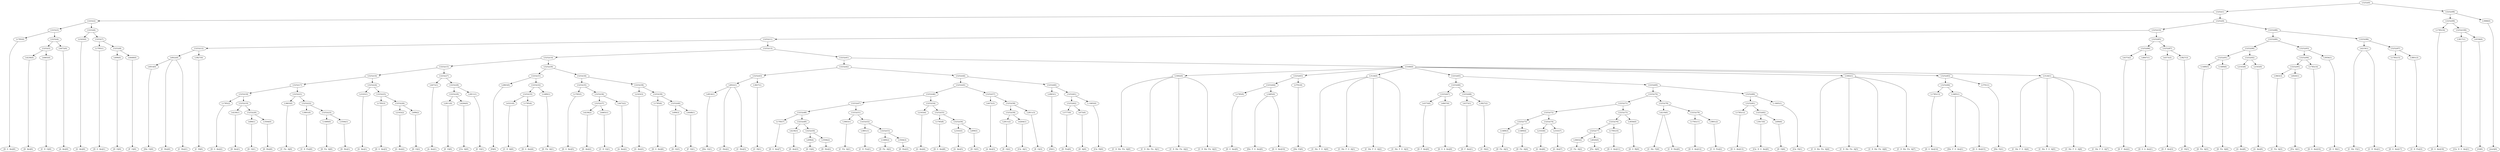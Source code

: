digraph sample{
"L1785(0)"->"[D  G  Ais](0)"
"L4236(0)"->"[D  Ais](0)"
"L4465(0)"->"[C  D  G](0)"
"L5252(5)"->"L4236(0)"
"L5252(5)"->"L4465(0)"
"L4472(0)"->"[A  Ais](0)"
"L5252(4)"->"L5252(5)"
"L5252(4)"->"L4472(0)"
"L5252(3)"->"L1785(0)"
"L5252(3)"->"L5252(4)"
"L2163(0)"->"[G  Ais](0)"
"L1785(1)"->"[D  G  Ais](1)"
"L499(0)"->"[D  G](0)"
"L4448(0)"->"[F  G](0)"
"L5252(8)"->"L499(0)"
"L5252(8)"->"L4448(0)"
"L5252(7)"->"L1785(1)"
"L5252(7)"->"L5252(8)"
"L5252(6)"->"L2163(0)"
"L5252(6)"->"L5252(7)"
"L5252(2)"->"L5252(3)"
"L5252(2)"->"L5252(6)"
"L4914(0)"->"[Dis  G](0)"
"L4922(0)"->"[C  Dis](0)"
"L4922(0)"->"L4914(0)"
"L4922(0)"->"[C  Dis](1)"
"L3827(0)"->"[C  D](0)"
"L5252(12)"->"L4922(0)"
"L5252(12)"->"L3827(0)"
"L1785(2)"->"[D  G  Ais](2)"
"L4236(1)"->"[D  Ais](1)"
"L499(1)"->"[D  G](1)"
"L3504(0)"->"[D  Dis](0)"
"L5252(20)"->"L499(1)"
"L5252(20)"->"L3504(0)"
"L5252(19)"->"L4236(1)"
"L5252(19)"->"L5252(20)"
"L5252(18)"->"L1785(2)"
"L5252(18)"->"L5252(19)"
"L3663(0)"->"[C  Fis  A](0)"
"L3801(0)"->"[C  D  Fis](0)"
"L1489(0)"->"[D  Fis  A](0)"
"L3504(1)"->"[D  Dis](1)"
"L5252(23)"->"L1489(0)"
"L5252(23)"->"L3504(1)"
"L5252(22)"->"L3801(0)"
"L5252(22)"->"L5252(23)"
"L5252(21)"->"L3663(0)"
"L5252(21)"->"L5252(22)"
"L5252(17)"->"L5252(18)"
"L5252(17)"->"L5252(21)"
"L2163(1)"->"[G  Ais](1)"
"L1785(3)"->"[D  G  Ais](3)"
"L2163(2)"->"[G  Ais](2)"
"L499(2)"->"[D  G](2)"
"L5252(26)"->"L2163(2)"
"L5252(26)"->"L499(2)"
"L5252(25)"->"L1785(3)"
"L5252(25)"->"L5252(26)"
"L5252(24)"->"L2163(1)"
"L5252(24)"->"L5252(25)"
"L5252(16)"->"L5252(17)"
"L5252(16)"->"L5252(24)"
"L4472(1)"->"[A  Ais](1)"
"L2811(0)"->"[E  G](0)"
"L4264(0)"->"[Cis  A](0)"
"L5252(29)"->"L2811(0)"
"L5252(29)"->"L4264(0)"
"L2811(1)"->"[E  G](1)"
"L5252(28)"->"L5252(29)"
"L5252(28)"->"L2811(1)"
"L5252(27)"->"L4472(1)"
"L5252(27)"->"L5252(28)"
"L5252(15)"->"L5252(16)"
"L5252(15)"->"L5252(27)"
"L2863(0)"->"[D](0)"
"L4321(0)"->"[C  D  A](0)"
"L1785(4)"->"[D  G  Ais](4)"
"L5252(33)"->"L4321(0)"
"L5252(33)"->"L1785(4)"
"L1489(1)"->"[D  Fis  A](1)"
"L5252(32)"->"L5252(33)"
"L5252(32)"->"L1489(1)"
"L5252(31)"->"L2863(0)"
"L5252(31)"->"L5252(32)"
"L1785(5)"->"[D  G  Ais](5)"
"L4236(2)"->"[D  Ais](2)"
"L4465(1)"->"[C  D  G](1)"
"L5252(37)"->"L4236(2)"
"L5252(37)"->"L4465(1)"
"L4472(2)"->"[A  Ais](2)"
"L5252(36)"->"L5252(37)"
"L5252(36)"->"L4472(2)"
"L5252(35)"->"L1785(5)"
"L5252(35)"->"L5252(36)"
"L2163(3)"->"[G  Ais](3)"
"L1785(6)"->"[D  G  Ais](6)"
"L499(3)"->"[D  G](3)"
"L4448(1)"->"[F  G](1)"
"L5252(40)"->"L499(3)"
"L5252(40)"->"L4448(1)"
"L5252(39)"->"L1785(6)"
"L5252(39)"->"L5252(40)"
"L5252(38)"->"L2163(3)"
"L5252(38)"->"L5252(39)"
"L5252(34)"->"L5252(35)"
"L5252(34)"->"L5252(38)"
"L5252(30)"->"L5252(31)"
"L5252(30)"->"L5252(34)"
"L5252(14)"->"L5252(15)"
"L5252(14)"->"L5252(30)"
"L4914(1)"->"[Dis  G](1)"
"L4922(1)"->"[C  Dis](2)"
"L4922(1)"->"L4914(1)"
"L4922(1)"->"[C  Dis](3)"
"L3827(1)"->"[C  D](1)"
"L5252(43)"->"L4922(1)"
"L5252(43)"->"L3827(1)"
"L1785(7)"->"[D  G  Ais](7)"
"L4236(3)"->"[D  Ais](3)"
"L499(4)"->"[D  G](4)"
"L3504(2)"->"[D  Dis](2)"
"L5252(50)"->"L499(4)"
"L5252(50)"->"L3504(2)"
"L5252(49)"->"L4236(3)"
"L5252(49)"->"L5252(50)"
"L5252(48)"->"L1785(7)"
"L5252(48)"->"L5252(49)"
"L3663(1)"->"[C  Fis  A](1)"
"L3801(1)"->"[C  D  Fis](1)"
"L1489(2)"->"[D  Fis  A](2)"
"L3504(3)"->"[D  Dis](3)"
"L5252(53)"->"L1489(2)"
"L5252(53)"->"L3504(3)"
"L5252(52)"->"L3801(1)"
"L5252(52)"->"L5252(53)"
"L5252(51)"->"L3663(1)"
"L5252(51)"->"L5252(52)"
"L5252(47)"->"L5252(48)"
"L5252(47)"->"L5252(51)"
"L2163(4)"->"[G  Ais](4)"
"L1785(8)"->"[D  G  Ais](8)"
"L2163(5)"->"[G  Ais](5)"
"L499(5)"->"[D  G](5)"
"L5252(56)"->"L2163(5)"
"L5252(56)"->"L499(5)"
"L5252(55)"->"L1785(8)"
"L5252(55)"->"L5252(56)"
"L5252(54)"->"L2163(4)"
"L5252(54)"->"L5252(55)"
"L5252(46)"->"L5252(47)"
"L5252(46)"->"L5252(54)"
"L4472(3)"->"[A  Ais](3)"
"L2811(2)"->"[E  G](2)"
"L4264(1)"->"[Cis  A](1)"
"L5252(59)"->"L2811(2)"
"L5252(59)"->"L4264(1)"
"L2811(3)"->"[E  G](3)"
"L5252(58)"->"L5252(59)"
"L5252(58)"->"L2811(3)"
"L5252(57)"->"L4472(3)"
"L5252(57)"->"L5252(58)"
"L5252(45)"->"L5252(46)"
"L5252(45)"->"L5252(57)"
"L2863(1)"->"[D](1)"
"L3777(0)"->"[D  Fis](0)"
"L675(0)"->"[D  A](0)"
"L5252(62)"->"L3777(0)"
"L5252(62)"->"L675(0)"
"L-1665(0)"->"[Cis  D](0)"
"L5252(61)"->"L5252(62)"
"L5252(61)"->"L-1665(0)"
"L5252(60)"->"L2863(1)"
"L5252(60)"->"L5252(61)"
"L5252(44)"->"L5252(45)"
"L5252(44)"->"L5252(60)"
"L5252(42)"->"L5252(43)"
"L5252(42)"->"L5252(44)"
"L1602(0)"->"[C  D  Dis  Fis  A](0)"
"L1602(0)"->"[C  D  Dis  Fis  A](1)"
"L1602(0)"->"[C  D  Dis  Fis  A](2)"
"L1602(0)"->"[C  D  Dis  Fis  A](3)"
"L1785(9)"->"[D  G  Ais](9)"
"L3485(0)"->"[Dis  F  G  Ais](0)"
"L3485(0)"->"[D  G  Ais](10)"
"L5252(64)"->"L1785(9)"
"L5252(64)"->"L3485(0)"
"L3791(0)"->"[Dis  E](0)"
"L5252(63)"->"L5252(64)"
"L5252(63)"->"L3791(0)"
"L3124(0)"->"[C  Dis  F  G  A](0)"
"L3124(0)"->"[C  Dis  F  G  A](1)"
"L3124(0)"->"[C  Dis  F  G  A](2)"
"L3124(0)"->"[C  Dis  F  G  A](3)"
"L4373(0)"->"[D  F  Ais](0)"
"L4847(0)"->"[D  G  A  Ais](0)"
"L5252(67)"->"L4373(0)"
"L5252(67)"->"L4847(0)"
"L4373(1)"->"[D  F  Ais](1)"
"L3827(2)"->"[C  D](2)"
"L5252(68)"->"L4373(1)"
"L5252(68)"->"L3827(2)"
"L5252(66)"->"L5252(67)"
"L5252(66)"->"L5252(68)"
"L1489(3)"->"[D  Fis  A](3)"
"L1489(4)"->"[D  Fis  A](4)"
"L5252(73)"->"L1489(3)"
"L5252(73)"->"L1489(4)"
"L2163(6)"->"[G  Ais](6)"
"L2163(7)"->"[G  Ais](7)"
"L5252(74)"->"L2163(6)"
"L5252(74)"->"L2163(7)"
"L5252(72)"->"L5252(73)"
"L5252(72)"->"L5252(74)"
"L3663(2)"->"[C  Fis  A](2)"
"L4020(0)"->"[Fis  A](0)"
"L5252(77)"->"L3663(2)"
"L5252(77)"->"L4020(0)"
"L1785(10)"->"[D  G  Ais](11)"
"L5252(76)"->"L5252(77)"
"L5252(76)"->"L1785(10)"
"L3056(0)"->"[D  G  B](0)"
"L5252(75)"->"L5252(76)"
"L5252(75)"->"L3056(0)"
"L5252(71)"->"L5252(72)"
"L5252(71)"->"L5252(75)"
"L4219(0)"->"[C  Dis  F](0)"
"L4219(0)"->"[C  D  Dis](0)"
"L1785(11)"->"[D  G  Ais](12)"
"L3801(2)"->"[C  D  Fis](2)"
"L5252(79)"->"L1785(11)"
"L5252(79)"->"L3801(2)"
"L5252(78)"->"L4219(0)"
"L5252(78)"->"L5252(79)"
"L5252(70)"->"L5252(71)"
"L5252(70)"->"L5252(78)"
"L1785(12)"->"[D  G  Ais](13)"
"L3017(0)"->"[Cis  D  G  Ais](0)"
"L499(6)"->"[D  G](6)"
"L5252(82)"->"L3017(0)"
"L5252(82)"->"L499(6)"
"L5252(81)"->"L1785(12)"
"L5252(81)"->"L5252(82)"
"L-1665(1)"->"[Cis  D](1)"
"L5252(80)"->"L5252(81)"
"L5252(80)"->"L-1665(1)"
"L5252(69)"->"L5252(70)"
"L5252(69)"->"L5252(80)"
"L5252(65)"->"L5252(66)"
"L5252(65)"->"L5252(69)"
"L1602(1)"->"[C  D  Dis  Fis  A](4)"
"L1602(1)"->"[C  D  Dis  Fis  A](5)"
"L1602(1)"->"[C  D  Dis  Fis  A](6)"
"L1602(1)"->"[C  D  Dis  Fis  A](7)"
"L1785(13)"->"[D  G  Ais](14)"
"L3485(1)"->"[Dis  F  G  Ais](1)"
"L3485(1)"->"[D  G  Ais](15)"
"L5252(84)"->"L1785(13)"
"L5252(84)"->"L3485(1)"
"L3791(1)"->"[Dis  E](1)"
"L5252(83)"->"L5252(84)"
"L5252(83)"->"L3791(1)"
"L3124(1)"->"[C  Dis  F  G  A](4)"
"L3124(1)"->"[C  Dis  F  G  A](5)"
"L3124(1)"->"[C  Dis  F  G  A](6)"
"L3124(1)"->"[C  Dis  F  G  A](7)"
"L5160(0)"->"L1602(0)"
"L5160(0)"->"L5252(63)"
"L5160(0)"->"L3124(0)"
"L5160(0)"->"L5252(65)"
"L5160(0)"->"L1602(1)"
"L5160(0)"->"L5252(83)"
"L5160(0)"->"L3124(1)"
"L5252(41)"->"L5252(42)"
"L5252(41)"->"L5160(0)"
"L5252(13)"->"L5252(14)"
"L5252(13)"->"L5252(41)"
"L5252(11)"->"L5252(12)"
"L5252(11)"->"L5252(13)"
"L4373(2)"->"[D  F  Ais](2)"
"L4847(1)"->"[D  G  A  Ais](1)"
"L5252(86)"->"L4373(2)"
"L5252(86)"->"L4847(1)"
"L4373(3)"->"[D  F  Ais](3)"
"L3827(3)"->"[C  D](3)"
"L5252(87)"->"L4373(3)"
"L5252(87)"->"L3827(3)"
"L5252(85)"->"L5252(86)"
"L5252(85)"->"L5252(87)"
"L5252(10)"->"L5252(11)"
"L5252(10)"->"L5252(85)"
"L1489(5)"->"[D  Fis  A](5)"
"L1489(6)"->"[D  Fis  A](6)"
"L5252(91)"->"L1489(5)"
"L5252(91)"->"L1489(6)"
"L2163(8)"->"[G  Ais](8)"
"L2163(9)"->"[G  Ais](9)"
"L5252(92)"->"L2163(8)"
"L5252(92)"->"L2163(9)"
"L5252(90)"->"L5252(91)"
"L5252(90)"->"L5252(92)"
"L3663(3)"->"[C  Fis  A](3)"
"L4020(1)"->"[Fis  A](1)"
"L5252(95)"->"L3663(3)"
"L5252(95)"->"L4020(1)"
"L1785(14)"->"[D  G  Ais](16)"
"L5252(94)"->"L5252(95)"
"L5252(94)"->"L1785(14)"
"L3056(1)"->"[D  G  B](1)"
"L5252(93)"->"L5252(94)"
"L5252(93)"->"L3056(1)"
"L5252(89)"->"L5252(90)"
"L5252(89)"->"L5252(93)"
"L4219(1)"->"[C  Dis  F](1)"
"L4219(1)"->"[C  D  Dis](1)"
"L1785(15)"->"[D  G  Ais](17)"
"L3801(3)"->"[C  D  Fis](3)"
"L5252(97)"->"L1785(15)"
"L5252(97)"->"L3801(3)"
"L5252(96)"->"L4219(1)"
"L5252(96)"->"L5252(97)"
"L5252(88)"->"L5252(89)"
"L5252(88)"->"L5252(96)"
"L5252(9)"->"L5252(10)"
"L5252(9)"->"L5252(88)"
"L5252(1)"->"L5252(2)"
"L5252(1)"->"L5252(9)"
"L1785(16)"->"[D  G  Ais](18)"
"L3017(1)"->"[Cis  D  G  Ais](1)"
"L4334(0)"->"[G](0)"
"L5252(100)"->"L3017(1)"
"L5252(100)"->"L4334(0)"
"L5252(99)"->"L1785(16)"
"L5252(99)"->"L5252(100)"
"L3988(0)"->"[rest](0)"
"L5252(98)"->"L5252(99)"
"L5252(98)"->"L3988(0)"
"L5252(0)"->"L5252(1)"
"L5252(0)"->"L5252(98)"
{rank = min; "L5252(0)"}
{rank = same; "L5252(1)"; "L5252(98)";}
{rank = same; "L5252(2)"; "L5252(9)"; "L5252(99)"; "L3988(0)";}
{rank = same; "L5252(3)"; "L5252(6)"; "L5252(10)"; "L5252(88)"; "L1785(16)"; "L5252(100)";}
{rank = same; "L1785(0)"; "L5252(4)"; "L2163(0)"; "L5252(7)"; "L5252(11)"; "L5252(85)"; "L5252(89)"; "L5252(96)"; "L3017(1)"; "L4334(0)";}
{rank = same; "L5252(5)"; "L4472(0)"; "L1785(1)"; "L5252(8)"; "L5252(12)"; "L5252(13)"; "L5252(86)"; "L5252(87)"; "L5252(90)"; "L5252(93)"; "L4219(1)"; "L5252(97)";}
{rank = same; "L4236(0)"; "L4465(0)"; "L499(0)"; "L4448(0)"; "L4922(0)"; "L3827(0)"; "L5252(14)"; "L5252(41)"; "L4373(2)"; "L4847(1)"; "L4373(3)"; "L3827(3)"; "L5252(91)"; "L5252(92)"; "L5252(94)"; "L3056(1)"; "L1785(15)"; "L3801(3)";}
{rank = same; "L4914(0)"; "L5252(15)"; "L5252(30)"; "L5252(42)"; "L5160(0)"; "L1489(5)"; "L1489(6)"; "L2163(8)"; "L2163(9)"; "L5252(95)"; "L1785(14)";}
{rank = same; "L5252(16)"; "L5252(27)"; "L5252(31)"; "L5252(34)"; "L5252(43)"; "L5252(44)"; "L1602(0)"; "L5252(63)"; "L3124(0)"; "L5252(65)"; "L1602(1)"; "L5252(83)"; "L3124(1)"; "L3663(3)"; "L4020(1)";}
{rank = same; "L5252(17)"; "L5252(24)"; "L4472(1)"; "L5252(28)"; "L2863(0)"; "L5252(32)"; "L5252(35)"; "L5252(38)"; "L4922(1)"; "L3827(1)"; "L5252(45)"; "L5252(60)"; "L5252(64)"; "L3791(0)"; "L5252(66)"; "L5252(69)"; "L5252(84)"; "L3791(1)";}
{rank = same; "L5252(18)"; "L5252(21)"; "L2163(1)"; "L5252(25)"; "L5252(29)"; "L2811(1)"; "L5252(33)"; "L1489(1)"; "L1785(5)"; "L5252(36)"; "L2163(3)"; "L5252(39)"; "L4914(1)"; "L5252(46)"; "L5252(57)"; "L2863(1)"; "L5252(61)"; "L1785(9)"; "L3485(0)"; "L5252(67)"; "L5252(68)"; "L5252(70)"; "L5252(80)"; "L1785(13)"; "L3485(1)";}
{rank = same; "L1785(2)"; "L5252(19)"; "L3663(0)"; "L5252(22)"; "L1785(3)"; "L5252(26)"; "L2811(0)"; "L4264(0)"; "L4321(0)"; "L1785(4)"; "L5252(37)"; "L4472(2)"; "L1785(6)"; "L5252(40)"; "L5252(47)"; "L5252(54)"; "L4472(3)"; "L5252(58)"; "L5252(62)"; "L-1665(0)"; "L4373(0)"; "L4847(0)"; "L4373(1)"; "L3827(2)"; "L5252(71)"; "L5252(78)"; "L5252(81)"; "L-1665(1)";}
{rank = same; "L4236(1)"; "L5252(20)"; "L3801(0)"; "L5252(23)"; "L2163(2)"; "L499(2)"; "L4236(2)"; "L4465(1)"; "L499(3)"; "L4448(1)"; "L5252(48)"; "L5252(51)"; "L2163(4)"; "L5252(55)"; "L5252(59)"; "L2811(3)"; "L3777(0)"; "L675(0)"; "L5252(72)"; "L5252(75)"; "L4219(0)"; "L5252(79)"; "L1785(12)"; "L5252(82)";}
{rank = same; "L499(1)"; "L3504(0)"; "L1489(0)"; "L3504(1)"; "L1785(7)"; "L5252(49)"; "L3663(1)"; "L5252(52)"; "L1785(8)"; "L5252(56)"; "L2811(2)"; "L4264(1)"; "L5252(73)"; "L5252(74)"; "L5252(76)"; "L3056(0)"; "L1785(11)"; "L3801(2)"; "L3017(0)"; "L499(6)";}
{rank = same; "L4236(3)"; "L5252(50)"; "L3801(1)"; "L5252(53)"; "L2163(5)"; "L499(5)"; "L1489(3)"; "L1489(4)"; "L2163(6)"; "L2163(7)"; "L5252(77)"; "L1785(10)";}
{rank = same; "L499(4)"; "L3504(2)"; "L1489(2)"; "L3504(3)"; "L3663(2)"; "L4020(0)";}
{rank = max; "[A  Ais](0)"; "[A  Ais](1)"; "[A  Ais](2)"; "[A  Ais](3)"; "[C  D  A](0)"; "[C  D  Dis  Fis  A](0)"; "[C  D  Dis  Fis  A](1)"; "[C  D  Dis  Fis  A](2)"; "[C  D  Dis  Fis  A](3)"; "[C  D  Dis  Fis  A](4)"; "[C  D  Dis  Fis  A](5)"; "[C  D  Dis  Fis  A](6)"; "[C  D  Dis  Fis  A](7)"; "[C  D  Dis](0)"; "[C  D  Dis](1)"; "[C  D  Fis](0)"; "[C  D  Fis](1)"; "[C  D  Fis](2)"; "[C  D  Fis](3)"; "[C  D  G](0)"; "[C  D  G](1)"; "[C  D](0)"; "[C  D](1)"; "[C  D](2)"; "[C  D](3)"; "[C  Dis  F  G  A](0)"; "[C  Dis  F  G  A](1)"; "[C  Dis  F  G  A](2)"; "[C  Dis  F  G  A](3)"; "[C  Dis  F  G  A](4)"; "[C  Dis  F  G  A](5)"; "[C  Dis  F  G  A](6)"; "[C  Dis  F  G  A](7)"; "[C  Dis  F](0)"; "[C  Dis  F](1)"; "[C  Dis](0)"; "[C  Dis](1)"; "[C  Dis](2)"; "[C  Dis](3)"; "[C  Fis  A](0)"; "[C  Fis  A](1)"; "[C  Fis  A](2)"; "[C  Fis  A](3)"; "[Cis  A](0)"; "[Cis  A](1)"; "[Cis  D  G  Ais](0)"; "[Cis  D  G  Ais](1)"; "[Cis  D](0)"; "[Cis  D](1)"; "[D  A](0)"; "[D  Ais](0)"; "[D  Ais](1)"; "[D  Ais](2)"; "[D  Ais](3)"; "[D  Dis](0)"; "[D  Dis](1)"; "[D  Dis](2)"; "[D  Dis](3)"; "[D  F  Ais](0)"; "[D  F  Ais](1)"; "[D  F  Ais](2)"; "[D  F  Ais](3)"; "[D  Fis  A](0)"; "[D  Fis  A](1)"; "[D  Fis  A](2)"; "[D  Fis  A](3)"; "[D  Fis  A](4)"; "[D  Fis  A](5)"; "[D  Fis  A](6)"; "[D  Fis](0)"; "[D  G  A  Ais](0)"; "[D  G  A  Ais](1)"; "[D  G  Ais](0)"; "[D  G  Ais](1)"; "[D  G  Ais](10)"; "[D  G  Ais](11)"; "[D  G  Ais](12)"; "[D  G  Ais](13)"; "[D  G  Ais](14)"; "[D  G  Ais](15)"; "[D  G  Ais](16)"; "[D  G  Ais](17)"; "[D  G  Ais](18)"; "[D  G  Ais](2)"; "[D  G  Ais](3)"; "[D  G  Ais](4)"; "[D  G  Ais](5)"; "[D  G  Ais](6)"; "[D  G  Ais](7)"; "[D  G  Ais](8)"; "[D  G  Ais](9)"; "[D  G  B](0)"; "[D  G  B](1)"; "[D  G](0)"; "[D  G](1)"; "[D  G](2)"; "[D  G](3)"; "[D  G](4)"; "[D  G](5)"; "[D  G](6)"; "[D](0)"; "[D](1)"; "[Dis  E](0)"; "[Dis  E](1)"; "[Dis  F  G  Ais](0)"; "[Dis  F  G  Ais](1)"; "[Dis  G](0)"; "[Dis  G](1)"; "[E  G](0)"; "[E  G](1)"; "[E  G](2)"; "[E  G](3)"; "[F  G](0)"; "[F  G](1)"; "[Fis  A](0)"; "[Fis  A](1)"; "[G  Ais](0)"; "[G  Ais](1)"; "[G  Ais](2)"; "[G  Ais](3)"; "[G  Ais](4)"; "[G  Ais](5)"; "[G  Ais](6)"; "[G  Ais](7)"; "[G  Ais](8)"; "[G  Ais](9)"; "[G](0)"; "[rest](0)";}
}